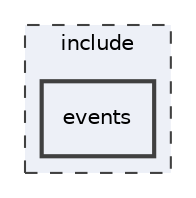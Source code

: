 digraph "include/events"
{
 // LATEX_PDF_SIZE
  edge [fontname="Helvetica",fontsize="10",labelfontname="Helvetica",labelfontsize="10"];
  node [fontname="Helvetica",fontsize="10",shape=record];
  compound=true
  subgraph clusterdir_d44c64559bbebec7f509842c48db8b23 {
    graph [ bgcolor="#edf0f7", pencolor="grey25", style="filled,dashed,", label="include", fontname="Helvetica", fontsize="10", URL="dir_d44c64559bbebec7f509842c48db8b23.html"]
  dir_c33611b4dec78f96017d2ccf425d656a [shape=box, label="events", style="filled,bold,", fillcolor="#edf0f7", color="grey25", URL="dir_c33611b4dec78f96017d2ccf425d656a.html"];
  }
}
